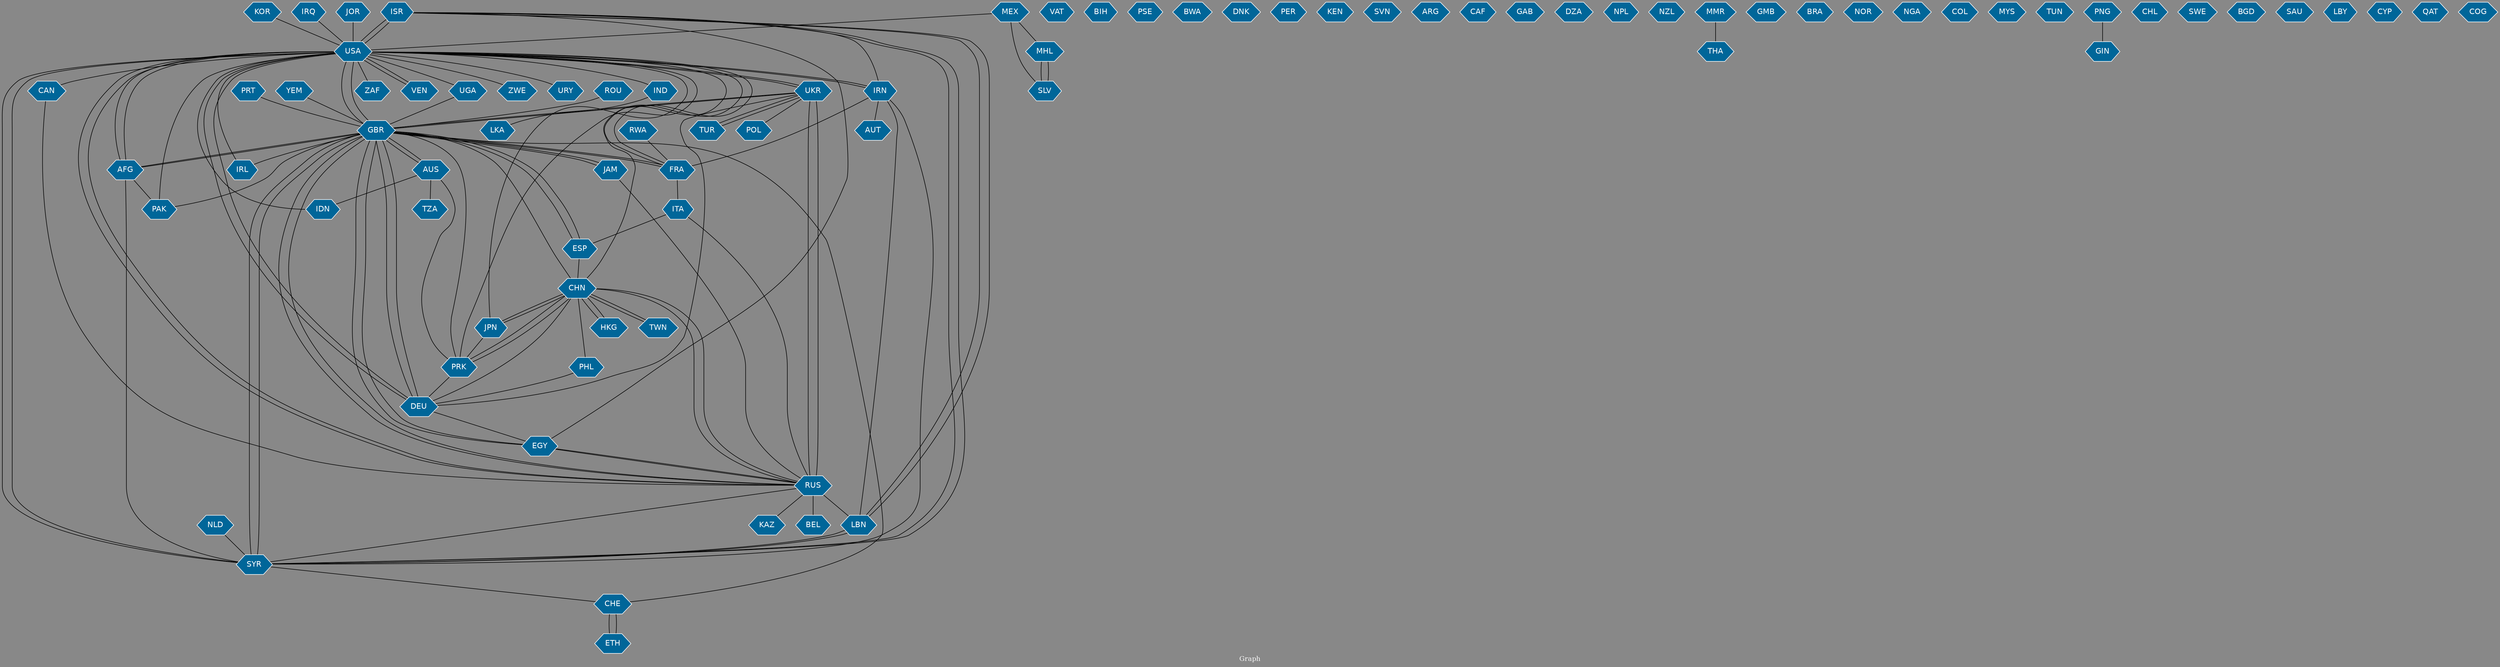 // Countries together in item graph
graph {
	graph [bgcolor="#888888" fontcolor=white fontsize=12 label="Graph" outputorder=edgesfirst overlap=prism]
	node [color=white fillcolor="#006699" fontcolor=white fontname=Helvetica shape=hexagon style=filled]
	edge [arrowhead=open color=black fontcolor=white fontname=Courier fontsize=12]
		ISR [label=ISR]
		ESP [label=ESP]
		UKR [label=UKR]
		USA [label=USA]
		JPN [label=JPN]
		PRK [label=PRK]
		MEX [label=MEX]
		MHL [label=MHL]
		SYR [label=SYR]
		GBR [label=GBR]
		RUS [label=RUS]
		KAZ [label=KAZ]
		VAT [label=VAT]
		BIH [label=BIH]
		ITA [label=ITA]
		IDN [label=IDN]
		CHN [label=CHN]
		PAK [label=PAK]
		PRT [label=PRT]
		PSE [label=PSE]
		FRA [label=FRA]
		LKA [label=LKA]
		HKG [label=HKG]
		DEU [label=DEU]
		AUS [label=AUS]
		BWA [label=BWA]
		AFG [label=AFG]
		DNK [label=DNK]
		ZAF [label=ZAF]
		EGY [label=EGY]
		YEM [label=YEM]
		ETH [label=ETH]
		UGA [label=UGA]
		TUR [label=TUR]
		PER [label=PER]
		TZA [label=TZA]
		VEN [label=VEN]
		CAN [label=CAN]
		LBN [label=LBN]
		KOR [label=KOR]
		SLV [label=SLV]
		POL [label=POL]
		IND [label=IND]
		RWA [label=RWA]
		NLD [label=NLD]
		KEN [label=KEN]
		SVN [label=SVN]
		ARG [label=ARG]
		CAF [label=CAF]
		BEL [label=BEL]
		GAB [label=GAB]
		DZA [label=DZA]
		JAM [label=JAM]
		NPL [label=NPL]
		CHE [label=CHE]
		IRN [label=IRN]
		ZWE [label=ZWE]
		NZL [label=NZL]
		IRQ [label=IRQ]
		THA [label=THA]
		GMB [label=GMB]
		BRA [label=BRA]
		NOR [label=NOR]
		NGA [label=NGA]
		COL [label=COL]
		MYS [label=MYS]
		TUN [label=TUN]
		PHL [label=PHL]
		TWN [label=TWN]
		PNG [label=PNG]
		GIN [label=GIN]
		MMR [label=MMR]
		JOR [label=JOR]
		CHL [label=CHL]
		IRL [label=IRL]
		ROU [label=ROU]
		SWE [label=SWE]
		BGD [label=BGD]
		SAU [label=SAU]
		LBY [label=LBY]
		CYP [label=CYP]
		QAT [label=QAT]
		COG [label=COG]
		AUT [label=AUT]
		URY [label=URY]
			AFG -- SYR [weight=1]
			RUS -- LBN [weight=1]
			VEN -- USA [weight=1]
			PRK -- CHN [weight=1]
			PRK -- DEU [weight=1]
			ETH -- CHE [weight=4]
			AFG -- GBR [weight=1]
			DEU -- GBR [weight=2]
			AFG -- USA [weight=7]
			CAN -- RUS [weight=1]
			SYR -- ISR [weight=1]
			CHN -- DEU [weight=1]
			SYR -- LBN [weight=1]
			AUS -- TZA [weight=1]
			IRN -- ISR [weight=1]
			CHE -- ETH [weight=2]
			CHN -- PRK [weight=1]
			JPN -- CHN [weight=2]
			PRK -- USA [weight=2]
			IRN -- AUT [weight=1]
			USA -- UKR [weight=7]
			USA -- IRN [weight=1]
			RWA -- FRA [weight=1]
			IND -- LKA [weight=1]
			TWN -- CHN [weight=1]
			USA -- AFG [weight=3]
			ROU -- GBR [weight=1]
			ISR -- LBN [weight=1]
			ESP -- CHN [weight=1]
			KOR -- USA [weight=1]
			GBR -- JAM [weight=1]
			JAM -- GBR [weight=2]
			GBR -- CHN [weight=1]
			IRN -- FRA [weight=1]
			RUS -- SYR [weight=2]
			CHN -- TWN [weight=1]
			USA -- SYR [weight=2]
			UKR -- TUR [weight=1]
			CHN -- RUS [weight=1]
			GBR -- PAK [weight=1]
			GBR -- DEU [weight=2]
			JPN -- PRK [weight=1]
			DEU -- EGY [weight=1]
			USA -- DEU [weight=1]
			RUS -- BEL [weight=1]
			GBR -- IRL [weight=1]
			CHN -- JPN [weight=1]
			EGY -- GBR [weight=1]
			LBN -- SYR [weight=2]
			UKR -- USA [weight=3]
			USA -- RUS [weight=3]
			HKG -- CHN [weight=1]
			ISR -- USA [weight=5]
			GBR -- RUS [weight=1]
			IRN -- SYR [weight=1]
			GBR -- ESP [weight=4]
			AUS -- IDN [weight=1]
			GBR -- AUS [weight=1]
			PNG -- GIN [weight=1]
			GBR -- SYR [weight=3]
			AUS -- GBR [weight=1]
			FRA -- USA [weight=2]
			USA -- ZAF [weight=1]
			ITA -- RUS [weight=1]
			FRA -- GBR [weight=2]
			FRA -- ITA [weight=1]
			UKR -- POL [weight=2]
			UGA -- GBR [weight=1]
			GBR -- CHE [weight=1]
			GBR -- FRA [weight=1]
			TUR -- UKR [weight=1]
			GBR -- AFG [weight=1]
			NLD -- SYR [weight=1]
			UKR -- GBR [weight=4]
			MEX -- USA [weight=1]
			USA -- UGA [weight=1]
			USA -- JPN [weight=2]
			PHL -- DEU [weight=1]
			CHN -- PHL [weight=1]
			MHL -- SLV [weight=1]
			RUS -- UKR [weight=24]
			USA -- FRA [weight=6]
			IRN -- USA [weight=3]
			ESP -- GBR [weight=2]
			SYR -- CHE [weight=1]
			GBR -- EGY [weight=1]
			MEX -- MHL [weight=1]
			GBR -- USA [weight=3]
			USA -- ZWE [weight=1]
			USA -- PAK [weight=1]
			GBR -- PRK [weight=1]
			SLV -- MHL [weight=1]
			USA -- ISR [weight=4]
			SYR -- USA [weight=1]
			UKR -- DEU [weight=1]
			UKR -- RUS [weight=14]
			AUS -- PRK [weight=1]
			MEX -- SLV [weight=1]
			RUS -- KAZ [weight=1]
			USA -- CAN [weight=2]
			ISR -- SYR [weight=1]
			EGY -- RUS [weight=1]
			IDN -- USA [weight=1]
			IRQ -- USA [weight=2]
			LBN -- ISR [weight=1]
			PRT -- GBR [weight=1]
			USA -- IRL [weight=2]
			USA -- IND [weight=1]
			YEM -- GBR [weight=1]
			ITA -- ESP [weight=1]
			GBR -- UKR [weight=4]
			MMR -- THA [weight=1]
			RUS -- USA [weight=7]
			DEU -- USA [weight=1]
			USA -- VEN [weight=1]
			RUS -- GBR [weight=5]
			RUS -- EGY [weight=1]
			USA -- CHN [weight=1]
			JOR -- USA [weight=1]
			USA -- URY [weight=1]
			ISR -- EGY [weight=1]
			SYR -- GBR [weight=4]
			USA -- GBR [weight=7]
			JAM -- RUS [weight=2]
			RUS -- CHN [weight=1]
			AFG -- PAK [weight=1]
			IRN -- LBN [weight=1]
			CHN -- HKG [weight=1]
}